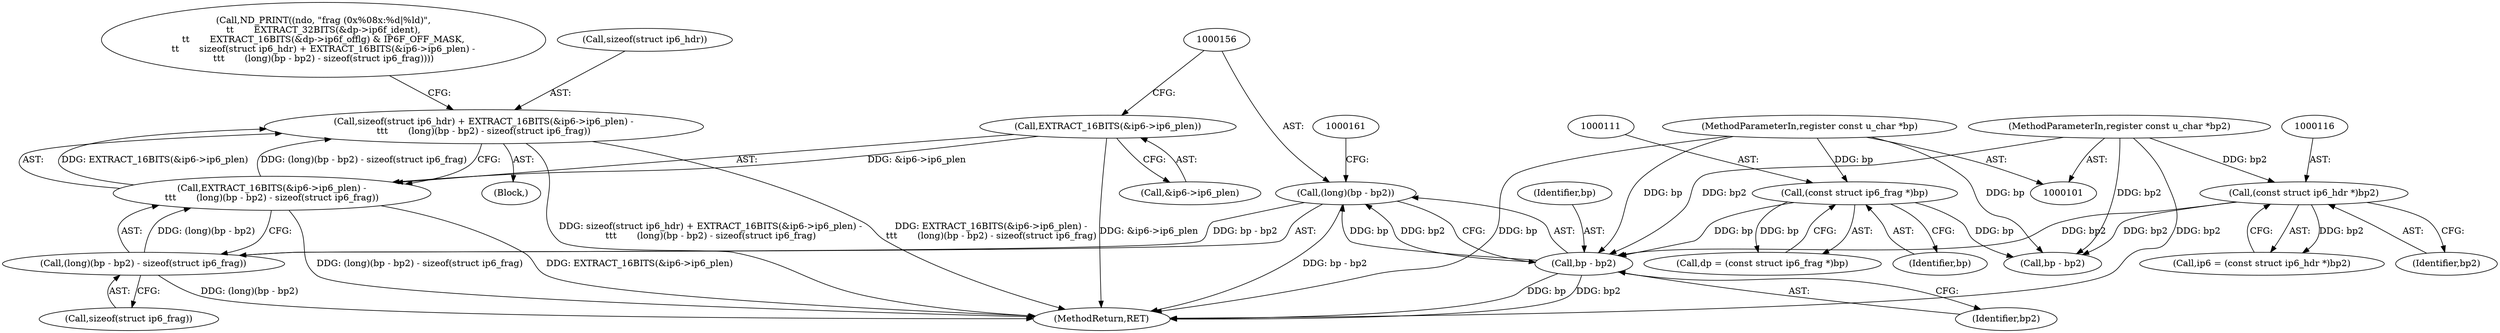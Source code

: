 digraph "0_tcpdump_2d669862df7cd17f539129049f6fb70d17174125@API" {
"1000145" [label="(Call,sizeof(struct ip6_hdr) + EXTRACT_16BITS(&ip6->ip6_plen) -\n\t\t\t       (long)(bp - bp2) - sizeof(struct ip6_frag))"];
"1000148" [label="(Call,EXTRACT_16BITS(&ip6->ip6_plen) -\n\t\t\t       (long)(bp - bp2) - sizeof(struct ip6_frag))"];
"1000149" [label="(Call,EXTRACT_16BITS(&ip6->ip6_plen))"];
"1000154" [label="(Call,(long)(bp - bp2) - sizeof(struct ip6_frag))"];
"1000155" [label="(Call,(long)(bp - bp2))"];
"1000157" [label="(Call,bp - bp2)"];
"1000110" [label="(Call,(const struct ip6_frag *)bp)"];
"1000103" [label="(MethodParameterIn,register const u_char *bp)"];
"1000115" [label="(Call,(const struct ip6_hdr *)bp2)"];
"1000104" [label="(MethodParameterIn,register const u_char *bp2)"];
"1000157" [label="(Call,bp - bp2)"];
"1000154" [label="(Call,(long)(bp - bp2) - sizeof(struct ip6_frag))"];
"1000117" [label="(Identifier,bp2)"];
"1000110" [label="(Call,(const struct ip6_frag *)bp)"];
"1000103" [label="(MethodParameterIn,register const u_char *bp)"];
"1000115" [label="(Call,(const struct ip6_hdr *)bp2)"];
"1000108" [label="(Call,dp = (const struct ip6_frag *)bp)"];
"1000155" [label="(Call,(long)(bp - bp2))"];
"1000150" [label="(Call,&ip6->ip6_plen)"];
"1000113" [label="(Call,ip6 = (const struct ip6_hdr *)bp2)"];
"1000160" [label="(Call,sizeof(struct ip6_frag))"];
"1000112" [label="(Identifier,bp)"];
"1000145" [label="(Call,sizeof(struct ip6_hdr) + EXTRACT_16BITS(&ip6->ip6_plen) -\n\t\t\t       (long)(bp - bp2) - sizeof(struct ip6_frag))"];
"1000149" [label="(Call,EXTRACT_16BITS(&ip6->ip6_plen))"];
"1000104" [label="(MethodParameterIn,register const u_char *bp2)"];
"1000189" [label="(Call,bp - bp2)"];
"1000126" [label="(Call,ND_PRINT((ndo, \"frag (0x%08x:%d|%ld)\",\n\t\t       EXTRACT_32BITS(&dp->ip6f_ident),\n\t\t       EXTRACT_16BITS(&dp->ip6f_offlg) & IP6F_OFF_MASK,\n\t\t       sizeof(struct ip6_hdr) + EXTRACT_16BITS(&ip6->ip6_plen) -\n\t\t\t       (long)(bp - bp2) - sizeof(struct ip6_frag))))"];
"1000158" [label="(Identifier,bp)"];
"1000137" [label="(Block,)"];
"1000148" [label="(Call,EXTRACT_16BITS(&ip6->ip6_plen) -\n\t\t\t       (long)(bp - bp2) - sizeof(struct ip6_frag))"];
"1000224" [label="(MethodReturn,RET)"];
"1000146" [label="(Call,sizeof(struct ip6_hdr))"];
"1000159" [label="(Identifier,bp2)"];
"1000145" -> "1000137"  [label="AST: "];
"1000145" -> "1000148"  [label="CFG: "];
"1000146" -> "1000145"  [label="AST: "];
"1000148" -> "1000145"  [label="AST: "];
"1000126" -> "1000145"  [label="CFG: "];
"1000145" -> "1000224"  [label="DDG: sizeof(struct ip6_hdr) + EXTRACT_16BITS(&ip6->ip6_plen) -\n\t\t\t       (long)(bp - bp2) - sizeof(struct ip6_frag)"];
"1000145" -> "1000224"  [label="DDG: EXTRACT_16BITS(&ip6->ip6_plen) -\n\t\t\t       (long)(bp - bp2) - sizeof(struct ip6_frag)"];
"1000148" -> "1000145"  [label="DDG: EXTRACT_16BITS(&ip6->ip6_plen)"];
"1000148" -> "1000145"  [label="DDG: (long)(bp - bp2) - sizeof(struct ip6_frag)"];
"1000148" -> "1000154"  [label="CFG: "];
"1000149" -> "1000148"  [label="AST: "];
"1000154" -> "1000148"  [label="AST: "];
"1000148" -> "1000224"  [label="DDG: (long)(bp - bp2) - sizeof(struct ip6_frag)"];
"1000148" -> "1000224"  [label="DDG: EXTRACT_16BITS(&ip6->ip6_plen)"];
"1000149" -> "1000148"  [label="DDG: &ip6->ip6_plen"];
"1000154" -> "1000148"  [label="DDG: (long)(bp - bp2)"];
"1000149" -> "1000150"  [label="CFG: "];
"1000150" -> "1000149"  [label="AST: "];
"1000156" -> "1000149"  [label="CFG: "];
"1000149" -> "1000224"  [label="DDG: &ip6->ip6_plen"];
"1000154" -> "1000160"  [label="CFG: "];
"1000155" -> "1000154"  [label="AST: "];
"1000160" -> "1000154"  [label="AST: "];
"1000154" -> "1000224"  [label="DDG: (long)(bp - bp2)"];
"1000155" -> "1000154"  [label="DDG: bp - bp2"];
"1000155" -> "1000157"  [label="CFG: "];
"1000156" -> "1000155"  [label="AST: "];
"1000157" -> "1000155"  [label="AST: "];
"1000161" -> "1000155"  [label="CFG: "];
"1000155" -> "1000224"  [label="DDG: bp - bp2"];
"1000157" -> "1000155"  [label="DDG: bp"];
"1000157" -> "1000155"  [label="DDG: bp2"];
"1000157" -> "1000159"  [label="CFG: "];
"1000158" -> "1000157"  [label="AST: "];
"1000159" -> "1000157"  [label="AST: "];
"1000157" -> "1000224"  [label="DDG: bp2"];
"1000157" -> "1000224"  [label="DDG: bp"];
"1000110" -> "1000157"  [label="DDG: bp"];
"1000103" -> "1000157"  [label="DDG: bp"];
"1000115" -> "1000157"  [label="DDG: bp2"];
"1000104" -> "1000157"  [label="DDG: bp2"];
"1000110" -> "1000108"  [label="AST: "];
"1000110" -> "1000112"  [label="CFG: "];
"1000111" -> "1000110"  [label="AST: "];
"1000112" -> "1000110"  [label="AST: "];
"1000108" -> "1000110"  [label="CFG: "];
"1000110" -> "1000108"  [label="DDG: bp"];
"1000103" -> "1000110"  [label="DDG: bp"];
"1000110" -> "1000189"  [label="DDG: bp"];
"1000103" -> "1000101"  [label="AST: "];
"1000103" -> "1000224"  [label="DDG: bp"];
"1000103" -> "1000189"  [label="DDG: bp"];
"1000115" -> "1000113"  [label="AST: "];
"1000115" -> "1000117"  [label="CFG: "];
"1000116" -> "1000115"  [label="AST: "];
"1000117" -> "1000115"  [label="AST: "];
"1000113" -> "1000115"  [label="CFG: "];
"1000115" -> "1000113"  [label="DDG: bp2"];
"1000104" -> "1000115"  [label="DDG: bp2"];
"1000115" -> "1000189"  [label="DDG: bp2"];
"1000104" -> "1000101"  [label="AST: "];
"1000104" -> "1000224"  [label="DDG: bp2"];
"1000104" -> "1000189"  [label="DDG: bp2"];
}
